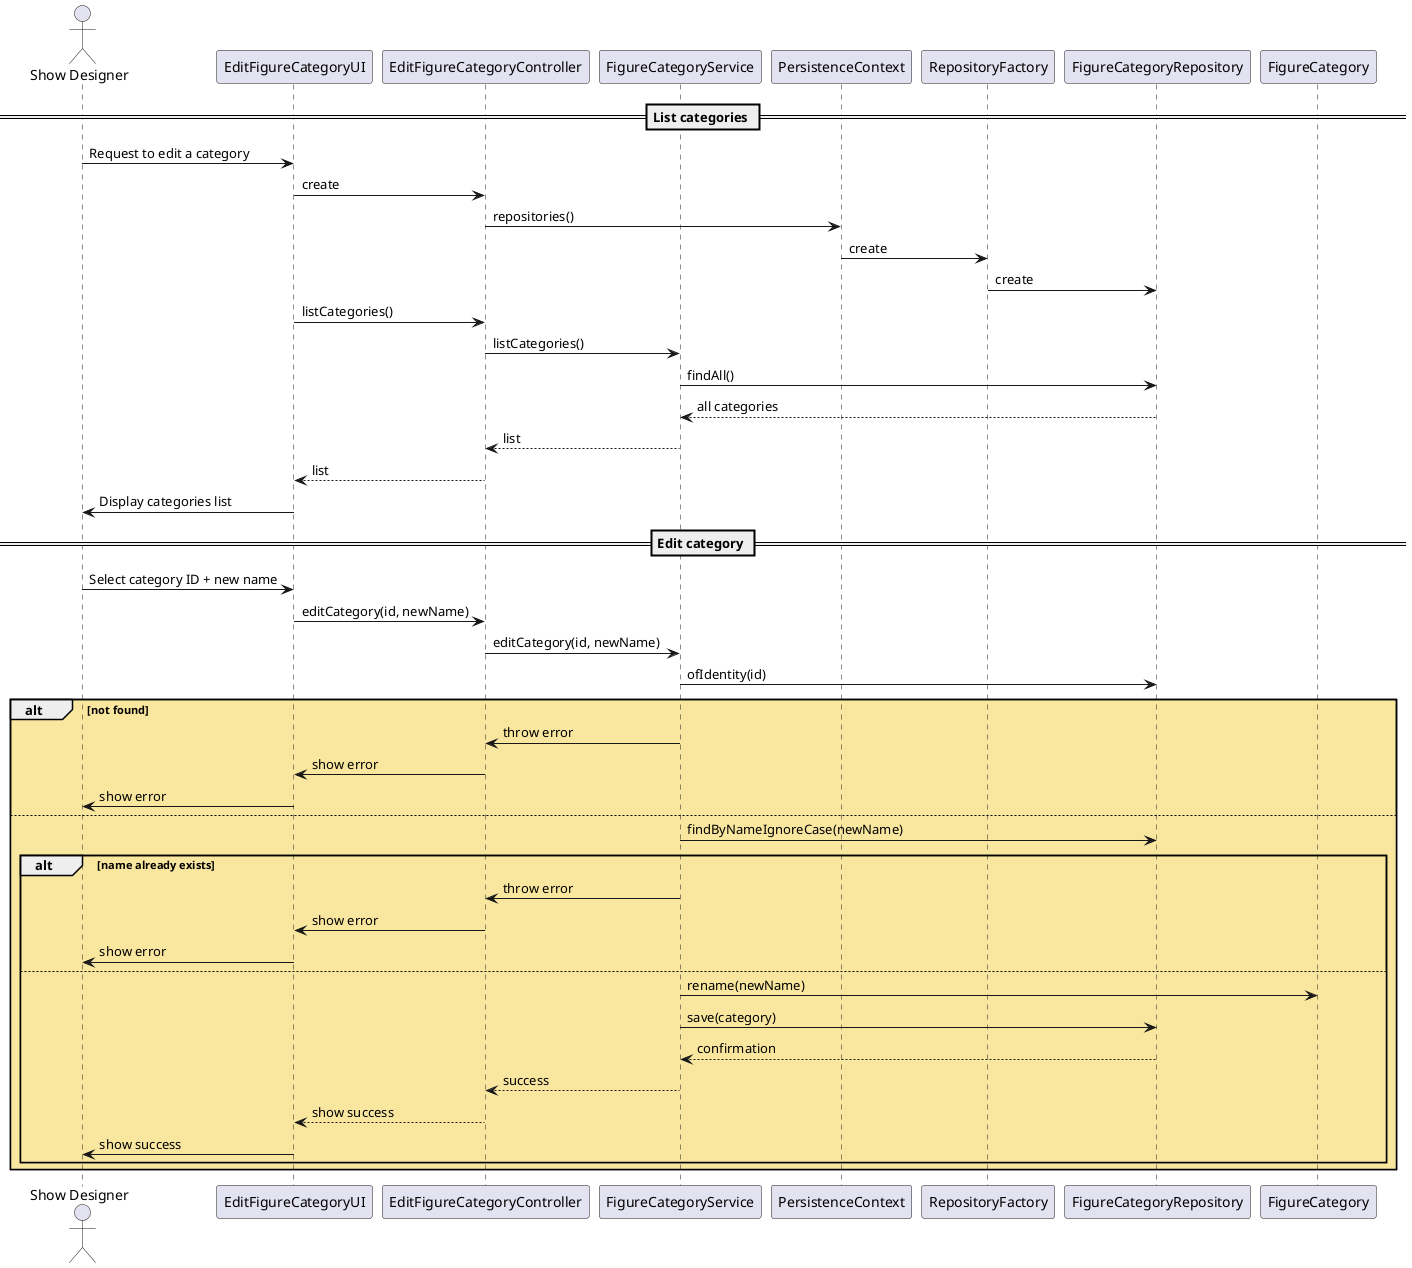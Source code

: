 @startuml
skinparam linetype ortho
skinparam package {
  BackgroundColor #F9E79F
  BorderColor Black
}

actor "Show Designer" as SD
participant "EditFigureCategoryUI" as UI
participant "EditFigureCategoryController" as Controller
participant "FigureCategoryService" as Service
participant "PersistenceContext" as PC
participant "RepositoryFactory" as RF
participant "FigureCategoryRepository" as Repo

== List categories ==

SD -> UI : Request to edit a category
UI -> Controller : create
Controller -> PC : repositories()
PC -> RF : create
RF -> Repo : create
UI -> Controller : listCategories()
Controller -> Service : listCategories()
Service -> Repo : findAll()
Repo --> Service : all categories
Service --> Controller : list
Controller --> UI : list
UI -> SD : Display categories list

== Edit category ==

SD -> UI : Select category ID + new name
UI -> Controller : editCategory(id, newName)
Controller -> Service : editCategory(id, newName)
Service -> Repo : ofIdentity(id)
alt not found
    Service -> Controller : throw error
    Controller -> UI : show error
    UI -> SD : show error
else
    Service -> Repo : findByNameIgnoreCase(newName)
    alt name already exists
        Service -> Controller : throw error
        Controller -> UI : show error
        UI -> SD : show error
    else
        Service -> FigureCategory : rename(newName)
        Service -> Repo : save(category)
        Repo --> Service : confirmation
        Service --> Controller : success
        Controller --> UI : show success
        UI -> SD : show success
    end

end
@enduml
